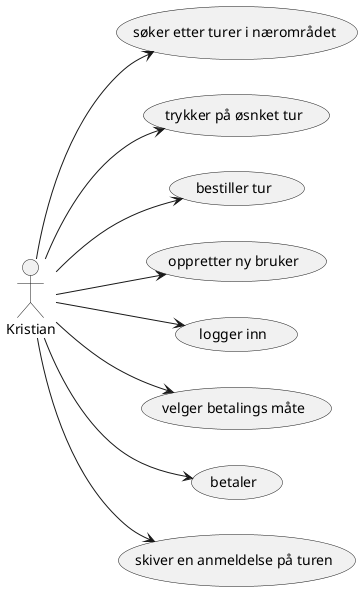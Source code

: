 @startuml Kristian Aasfjord
left to right direction
:Kristian: --> (søker etter turer i nærområdet)
:Kristian: --> (trykker på øsnket tur)
:Kristian: --> (bestiller tur)
:Kristian: --> (oppretter ny bruker)
:Kristian: --> (logger inn)
:Kristian: --> (velger betalings måte)
:Kristian: --> (betaler)
:Kristian: --> (skiver en anmeldelse på turen)

/' for å se på fysisk use case diagrammet trykk Alt+D '/

@enduml
